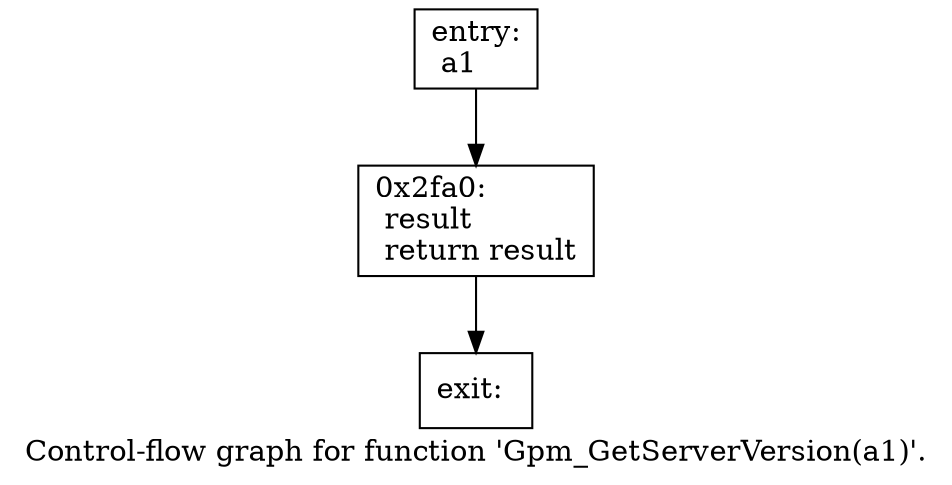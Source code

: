 digraph "Control-flow graph for function 'Gpm_GetServerVersion(a1)'." {
  label="Control-flow graph for function 'Gpm_GetServerVersion(a1)'.";
  node [shape=record];

  Node07719E50 [label="{entry:\l  a1\l}"];
  Node07719E50 -> Node07719868;
  Node07719868 [label="{0x2fa0:\l  result\l  return result\l}"];
  Node07719868 -> Node0771A048;
  Node0771A048 [label="{exit:\l}"];

}
